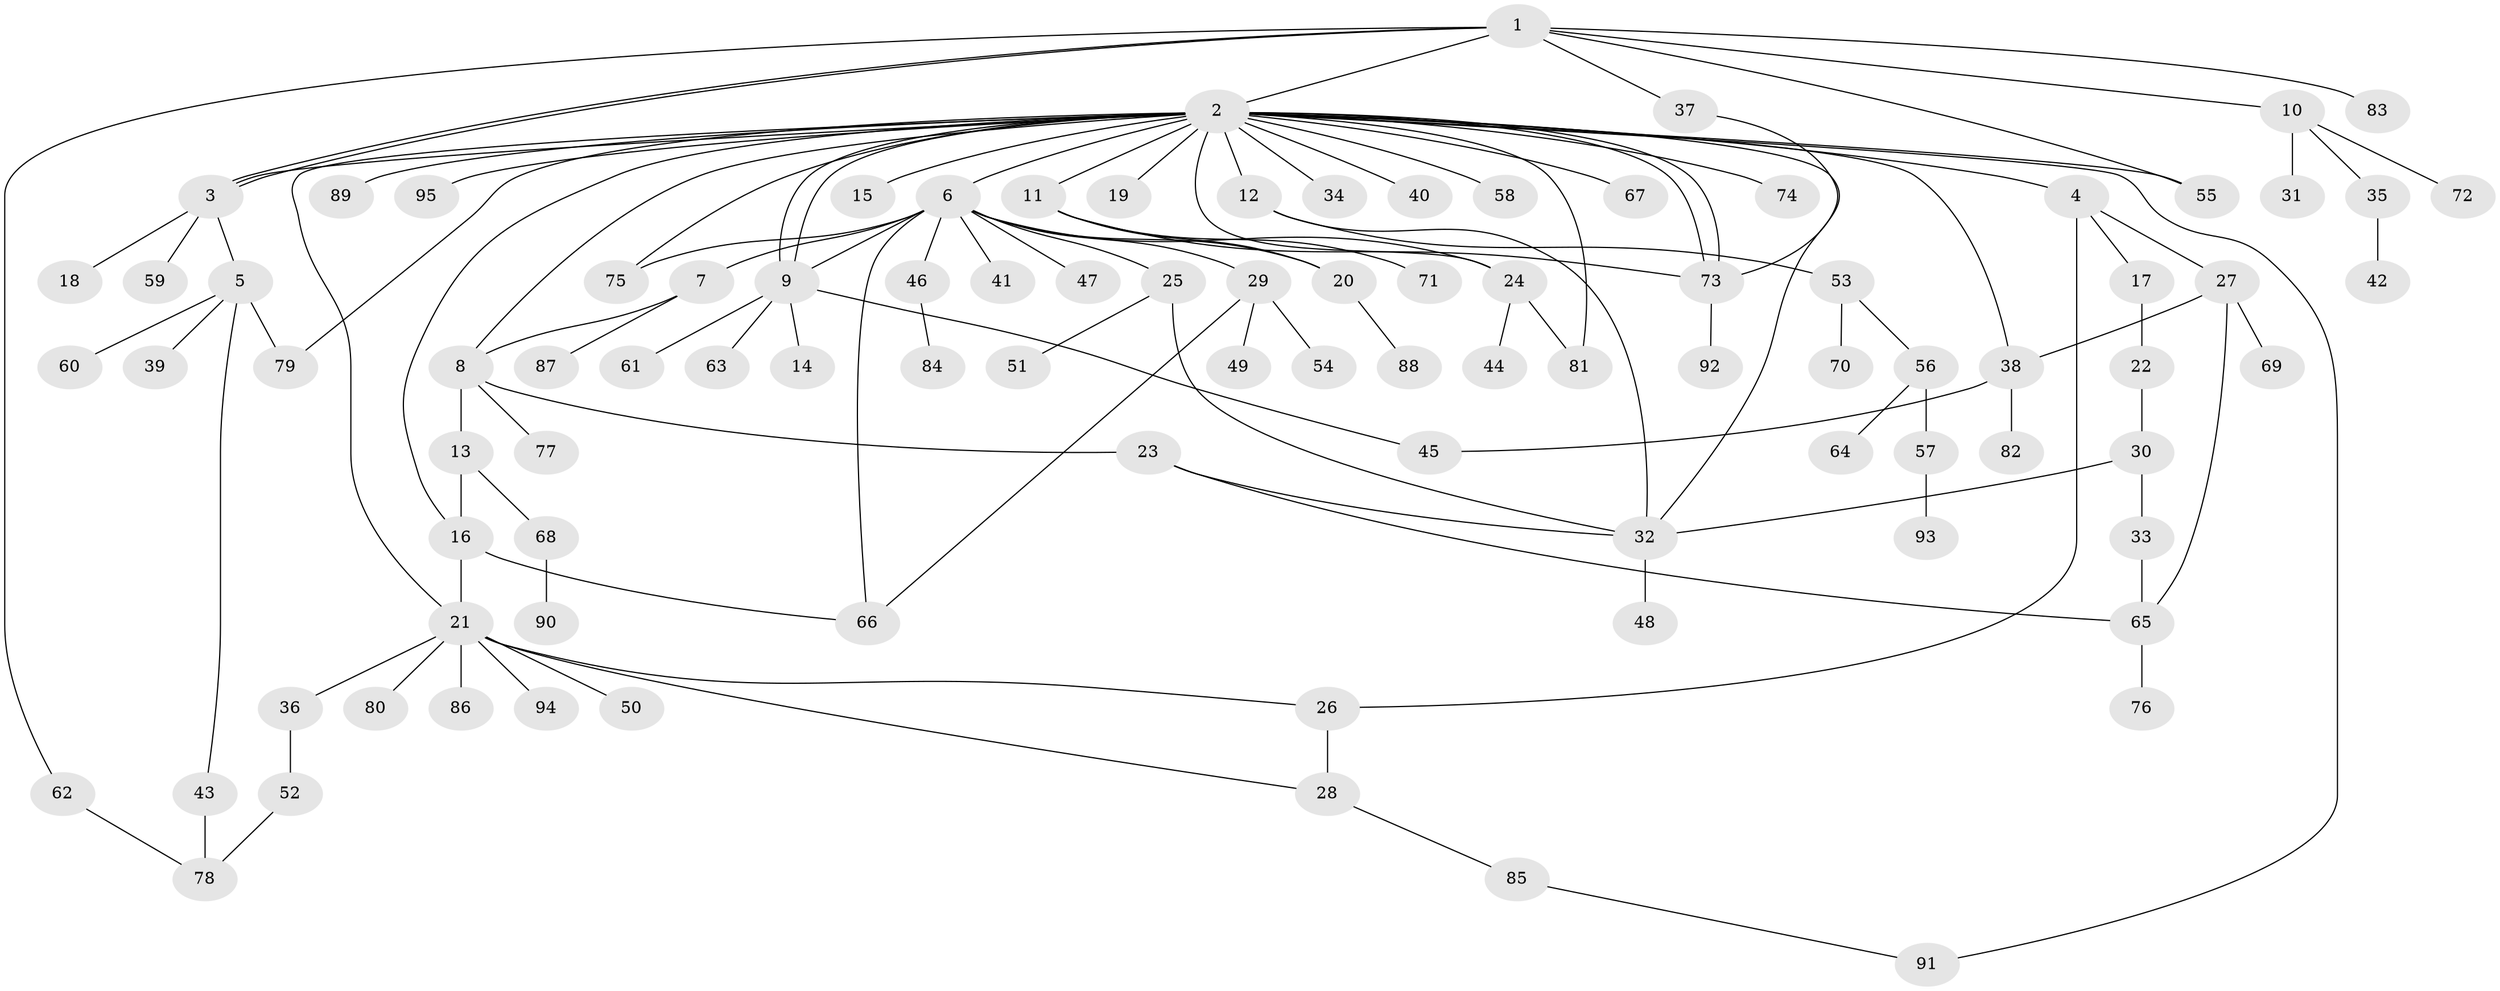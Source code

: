 // Generated by graph-tools (version 1.1) at 2025/11/02/27/25 16:11:10]
// undirected, 95 vertices, 125 edges
graph export_dot {
graph [start="1"]
  node [color=gray90,style=filled];
  1;
  2;
  3;
  4;
  5;
  6;
  7;
  8;
  9;
  10;
  11;
  12;
  13;
  14;
  15;
  16;
  17;
  18;
  19;
  20;
  21;
  22;
  23;
  24;
  25;
  26;
  27;
  28;
  29;
  30;
  31;
  32;
  33;
  34;
  35;
  36;
  37;
  38;
  39;
  40;
  41;
  42;
  43;
  44;
  45;
  46;
  47;
  48;
  49;
  50;
  51;
  52;
  53;
  54;
  55;
  56;
  57;
  58;
  59;
  60;
  61;
  62;
  63;
  64;
  65;
  66;
  67;
  68;
  69;
  70;
  71;
  72;
  73;
  74;
  75;
  76;
  77;
  78;
  79;
  80;
  81;
  82;
  83;
  84;
  85;
  86;
  87;
  88;
  89;
  90;
  91;
  92;
  93;
  94;
  95;
  1 -- 2;
  1 -- 3;
  1 -- 3;
  1 -- 10;
  1 -- 37;
  1 -- 55;
  1 -- 62;
  1 -- 83;
  2 -- 3;
  2 -- 4;
  2 -- 6;
  2 -- 8;
  2 -- 9;
  2 -- 9;
  2 -- 11;
  2 -- 12;
  2 -- 15;
  2 -- 16;
  2 -- 19;
  2 -- 21;
  2 -- 24;
  2 -- 32;
  2 -- 34;
  2 -- 38;
  2 -- 40;
  2 -- 55;
  2 -- 58;
  2 -- 67;
  2 -- 73;
  2 -- 73;
  2 -- 74;
  2 -- 75;
  2 -- 79;
  2 -- 81;
  2 -- 89;
  2 -- 91;
  2 -- 95;
  3 -- 5;
  3 -- 18;
  3 -- 59;
  4 -- 17;
  4 -- 26;
  4 -- 27;
  5 -- 39;
  5 -- 43;
  5 -- 60;
  5 -- 79;
  6 -- 7;
  6 -- 9;
  6 -- 20;
  6 -- 24;
  6 -- 25;
  6 -- 29;
  6 -- 41;
  6 -- 46;
  6 -- 47;
  6 -- 66;
  6 -- 75;
  7 -- 8;
  7 -- 87;
  8 -- 13;
  8 -- 23;
  8 -- 77;
  9 -- 14;
  9 -- 45;
  9 -- 61;
  9 -- 63;
  10 -- 31;
  10 -- 35;
  10 -- 72;
  11 -- 20;
  11 -- 71;
  11 -- 73;
  12 -- 32;
  12 -- 53;
  13 -- 16;
  13 -- 68;
  16 -- 21;
  16 -- 66;
  17 -- 22;
  20 -- 88;
  21 -- 26;
  21 -- 28;
  21 -- 36;
  21 -- 50;
  21 -- 80;
  21 -- 86;
  21 -- 94;
  22 -- 30;
  23 -- 32;
  23 -- 65;
  24 -- 44;
  24 -- 81;
  25 -- 32;
  25 -- 51;
  26 -- 28;
  27 -- 38;
  27 -- 65;
  27 -- 69;
  28 -- 85;
  29 -- 49;
  29 -- 54;
  29 -- 66;
  30 -- 32;
  30 -- 33;
  32 -- 48;
  33 -- 65;
  35 -- 42;
  36 -- 52;
  37 -- 73;
  38 -- 45;
  38 -- 82;
  43 -- 78;
  46 -- 84;
  52 -- 78;
  53 -- 56;
  53 -- 70;
  56 -- 57;
  56 -- 64;
  57 -- 93;
  62 -- 78;
  65 -- 76;
  68 -- 90;
  73 -- 92;
  85 -- 91;
}
